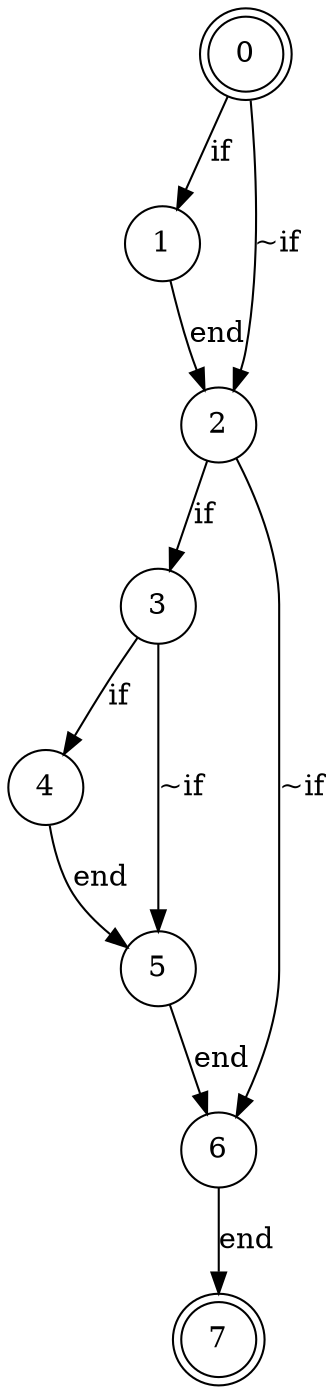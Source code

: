 digraph finite_state_machine {
    node [shape = doublecircle]; 0 7;
    node [shape = circle];
    0 -> 1[label = "if"];
    0 -> 2[label = "~if"];
    1 -> 2[label = "end"];
    2 -> 3[label = "if"];
    2 -> 6[label = "~if"];
    3 -> 4[label = "if"];
    3 -> 5[label = "~if"];
    4 -> 5[label = "end"];
    5 -> 6[label = "end"];
    6 -> 7[label = "end"];
}
